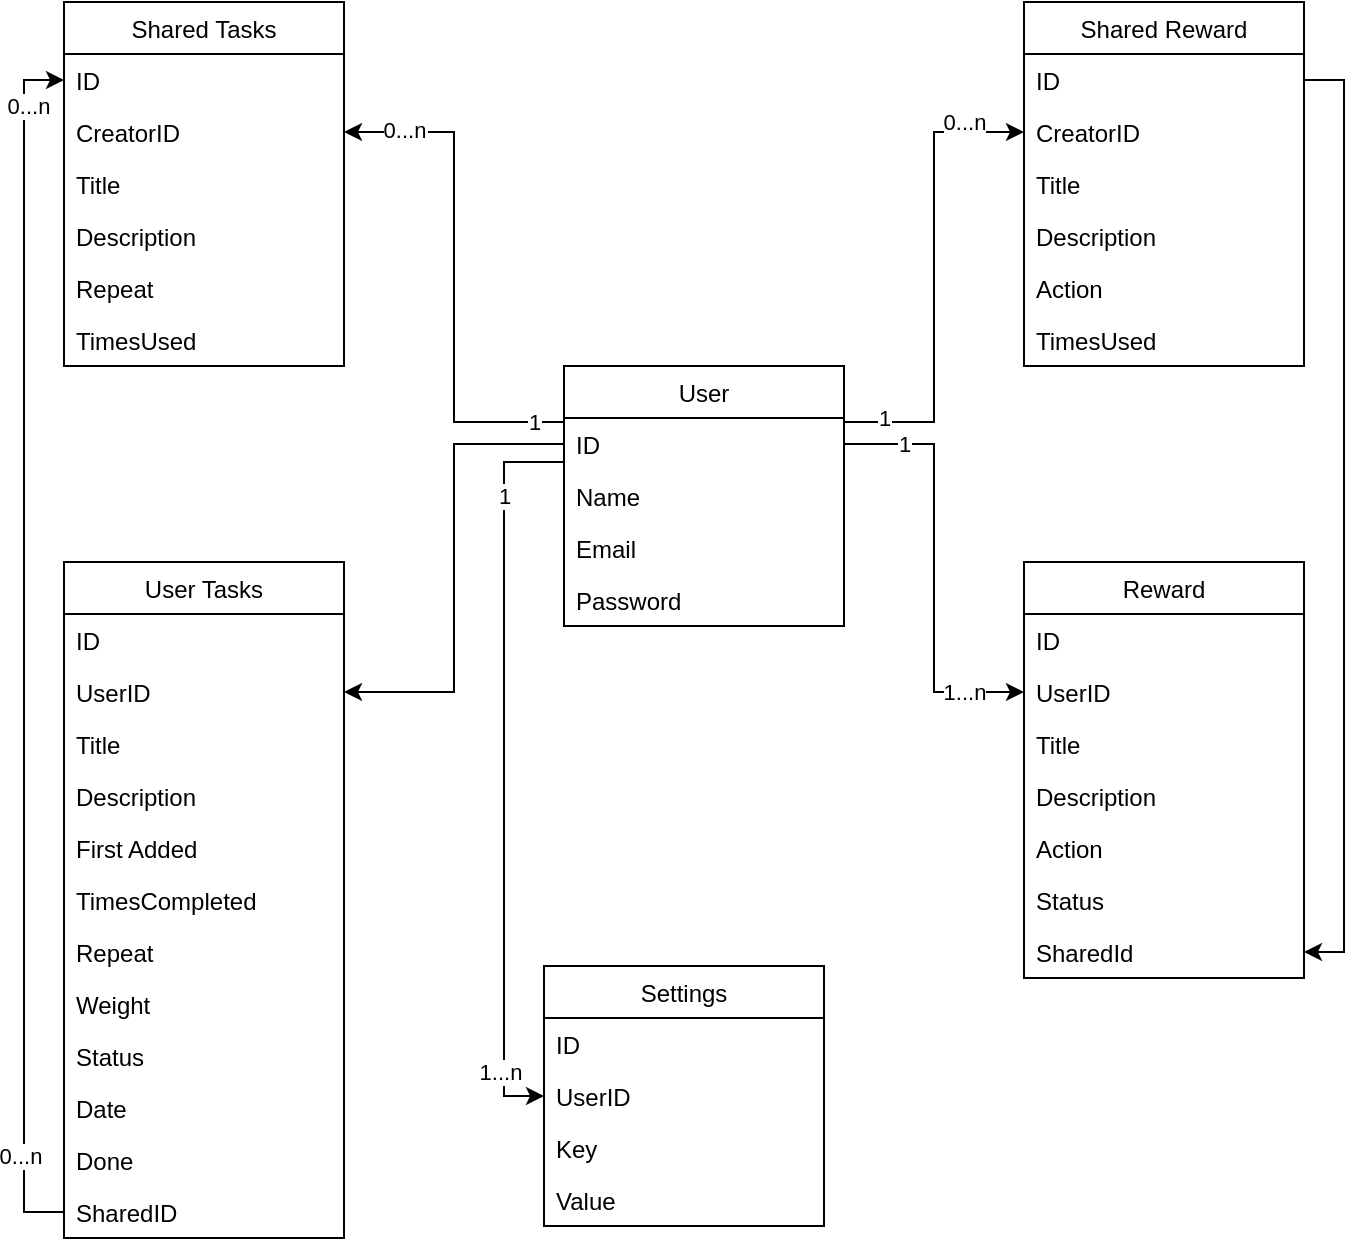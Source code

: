 <mxfile version="13.9.2" type="device"><diagram name="Page-1" id="c4acf3e9-155e-7222-9cf6-157b1a14988f"><mxGraphModel dx="1422" dy="800" grid="1" gridSize="10" guides="1" tooltips="1" connect="1" arrows="1" fold="1" page="1" pageScale="1" pageWidth="850" pageHeight="1100" background="#ffffff" math="0" shadow="0"><root><mxCell id="0"/><mxCell id="1" parent="0"/><mxCell id="ZdleU21V3aPXz8fz-QA2-10" value="User" style="swimlane;fontStyle=0;childLayout=stackLayout;horizontal=1;startSize=26;fillColor=none;horizontalStack=0;resizeParent=1;resizeParentMax=0;resizeLast=0;collapsible=1;marginBottom=0;" vertex="1" parent="1"><mxGeometry x="330" y="262" width="140" height="130" as="geometry"><mxRectangle x="360" y="240" width="60" height="26" as="alternateBounds"/></mxGeometry></mxCell><mxCell id="ZdleU21V3aPXz8fz-QA2-11" value="ID" style="text;strokeColor=none;fillColor=none;align=left;verticalAlign=top;spacingLeft=4;spacingRight=4;overflow=hidden;rotatable=0;points=[[0,0.5],[1,0.5]];portConstraint=eastwest;" vertex="1" parent="ZdleU21V3aPXz8fz-QA2-10"><mxGeometry y="26" width="140" height="26" as="geometry"/></mxCell><mxCell id="ZdleU21V3aPXz8fz-QA2-12" value="Name" style="text;strokeColor=none;fillColor=none;align=left;verticalAlign=top;spacingLeft=4;spacingRight=4;overflow=hidden;rotatable=0;points=[[0,0.5],[1,0.5]];portConstraint=eastwest;" vertex="1" parent="ZdleU21V3aPXz8fz-QA2-10"><mxGeometry y="52" width="140" height="26" as="geometry"/></mxCell><mxCell id="ZdleU21V3aPXz8fz-QA2-13" value="Email&#10;" style="text;strokeColor=none;fillColor=none;align=left;verticalAlign=top;spacingLeft=4;spacingRight=4;overflow=hidden;rotatable=0;points=[[0,0.5],[1,0.5]];portConstraint=eastwest;" vertex="1" parent="ZdleU21V3aPXz8fz-QA2-10"><mxGeometry y="78" width="140" height="26" as="geometry"/></mxCell><mxCell id="ZdleU21V3aPXz8fz-QA2-25" value="Password" style="text;strokeColor=none;fillColor=none;align=left;verticalAlign=top;spacingLeft=4;spacingRight=4;overflow=hidden;rotatable=0;points=[[0,0.5],[1,0.5]];portConstraint=eastwest;" vertex="1" parent="ZdleU21V3aPXz8fz-QA2-10"><mxGeometry y="104" width="140" height="26" as="geometry"/></mxCell><mxCell id="ZdleU21V3aPXz8fz-QA2-71" style="edgeStyle=orthogonalEdgeStyle;rounded=0;orthogonalLoop=1;jettySize=auto;html=1;exitX=1;exitY=0.5;exitDx=0;exitDy=0;" edge="1" parent="ZdleU21V3aPXz8fz-QA2-10" source="ZdleU21V3aPXz8fz-QA2-13" target="ZdleU21V3aPXz8fz-QA2-13"><mxGeometry relative="1" as="geometry"/></mxCell><mxCell id="ZdleU21V3aPXz8fz-QA2-27" value="User Tasks" style="swimlane;fontStyle=0;childLayout=stackLayout;horizontal=1;startSize=26;fillColor=none;horizontalStack=0;resizeParent=1;resizeParentMax=0;resizeLast=0;collapsible=1;marginBottom=0;" vertex="1" parent="1"><mxGeometry x="80" y="360" width="140" height="338" as="geometry"/></mxCell><mxCell id="ZdleU21V3aPXz8fz-QA2-28" value="ID" style="text;strokeColor=none;fillColor=none;align=left;verticalAlign=top;spacingLeft=4;spacingRight=4;overflow=hidden;rotatable=0;points=[[0,0.5],[1,0.5]];portConstraint=eastwest;" vertex="1" parent="ZdleU21V3aPXz8fz-QA2-27"><mxGeometry y="26" width="140" height="26" as="geometry"/></mxCell><mxCell id="ZdleU21V3aPXz8fz-QA2-29" value="UserID" style="text;strokeColor=none;fillColor=none;align=left;verticalAlign=top;spacingLeft=4;spacingRight=4;overflow=hidden;rotatable=0;points=[[0,0.5],[1,0.5]];portConstraint=eastwest;" vertex="1" parent="ZdleU21V3aPXz8fz-QA2-27"><mxGeometry y="52" width="140" height="26" as="geometry"/></mxCell><mxCell id="ZdleU21V3aPXz8fz-QA2-30" value="Title&#10;" style="text;strokeColor=none;fillColor=none;align=left;verticalAlign=top;spacingLeft=4;spacingRight=4;overflow=hidden;rotatable=0;points=[[0,0.5],[1,0.5]];portConstraint=eastwest;" vertex="1" parent="ZdleU21V3aPXz8fz-QA2-27"><mxGeometry y="78" width="140" height="26" as="geometry"/></mxCell><mxCell id="ZdleU21V3aPXz8fz-QA2-31" value="Description" style="text;strokeColor=none;fillColor=none;align=left;verticalAlign=top;spacingLeft=4;spacingRight=4;overflow=hidden;rotatable=0;points=[[0,0.5],[1,0.5]];portConstraint=eastwest;" vertex="1" parent="ZdleU21V3aPXz8fz-QA2-27"><mxGeometry y="104" width="140" height="26" as="geometry"/></mxCell><mxCell id="ZdleU21V3aPXz8fz-QA2-34" value="First Added" style="text;strokeColor=none;fillColor=none;align=left;verticalAlign=top;spacingLeft=4;spacingRight=4;overflow=hidden;rotatable=0;points=[[0,0.5],[1,0.5]];portConstraint=eastwest;" vertex="1" parent="ZdleU21V3aPXz8fz-QA2-27"><mxGeometry y="130" width="140" height="26" as="geometry"/></mxCell><mxCell id="ZdleU21V3aPXz8fz-QA2-35" value="TimesCompleted" style="text;strokeColor=none;fillColor=none;align=left;verticalAlign=top;spacingLeft=4;spacingRight=4;overflow=hidden;rotatable=0;points=[[0,0.5],[1,0.5]];portConstraint=eastwest;" vertex="1" parent="ZdleU21V3aPXz8fz-QA2-27"><mxGeometry y="156" width="140" height="26" as="geometry"/></mxCell><mxCell id="ZdleU21V3aPXz8fz-QA2-32" value="Repeat" style="text;strokeColor=none;fillColor=none;align=left;verticalAlign=top;spacingLeft=4;spacingRight=4;overflow=hidden;rotatable=0;points=[[0,0.5],[1,0.5]];portConstraint=eastwest;" vertex="1" parent="ZdleU21V3aPXz8fz-QA2-27"><mxGeometry y="182" width="140" height="26" as="geometry"/></mxCell><mxCell id="ZdleU21V3aPXz8fz-QA2-33" value="Weight" style="text;strokeColor=none;fillColor=none;align=left;verticalAlign=top;spacingLeft=4;spacingRight=4;overflow=hidden;rotatable=0;points=[[0,0.5],[1,0.5]];portConstraint=eastwest;" vertex="1" parent="ZdleU21V3aPXz8fz-QA2-27"><mxGeometry y="208" width="140" height="26" as="geometry"/></mxCell><mxCell id="ZdleU21V3aPXz8fz-QA2-36" value="Status" style="text;strokeColor=none;fillColor=none;align=left;verticalAlign=top;spacingLeft=4;spacingRight=4;overflow=hidden;rotatable=0;points=[[0,0.5],[1,0.5]];portConstraint=eastwest;" vertex="1" parent="ZdleU21V3aPXz8fz-QA2-27"><mxGeometry y="234" width="140" height="26" as="geometry"/></mxCell><mxCell id="ZdleU21V3aPXz8fz-QA2-98" value="Date" style="text;strokeColor=none;fillColor=none;align=left;verticalAlign=top;spacingLeft=4;spacingRight=4;overflow=hidden;rotatable=0;points=[[0,0.5],[1,0.5]];portConstraint=eastwest;" vertex="1" parent="ZdleU21V3aPXz8fz-QA2-27"><mxGeometry y="260" width="140" height="26" as="geometry"/></mxCell><mxCell id="ZdleU21V3aPXz8fz-QA2-97" value="Done" style="text;strokeColor=none;fillColor=none;align=left;verticalAlign=top;spacingLeft=4;spacingRight=4;overflow=hidden;rotatable=0;points=[[0,0.5],[1,0.5]];portConstraint=eastwest;" vertex="1" parent="ZdleU21V3aPXz8fz-QA2-27"><mxGeometry y="286" width="140" height="26" as="geometry"/></mxCell><mxCell id="ZdleU21V3aPXz8fz-QA2-44" value="SharedID" style="text;strokeColor=none;fillColor=none;align=left;verticalAlign=top;spacingLeft=4;spacingRight=4;overflow=hidden;rotatable=0;points=[[0,0.5],[1,0.5]];portConstraint=eastwest;" vertex="1" parent="ZdleU21V3aPXz8fz-QA2-27"><mxGeometry y="312" width="140" height="26" as="geometry"/></mxCell><mxCell id="ZdleU21V3aPXz8fz-QA2-40" value="Shared Tasks" style="swimlane;fontStyle=0;childLayout=stackLayout;horizontal=1;startSize=26;fillColor=none;horizontalStack=0;resizeParent=1;resizeParentMax=0;resizeLast=0;collapsible=1;marginBottom=0;" vertex="1" parent="1"><mxGeometry x="80" y="80" width="140" height="182" as="geometry"/></mxCell><mxCell id="ZdleU21V3aPXz8fz-QA2-41" value="ID" style="text;strokeColor=none;fillColor=none;align=left;verticalAlign=top;spacingLeft=4;spacingRight=4;overflow=hidden;rotatable=0;points=[[0,0.5],[1,0.5]];portConstraint=eastwest;" vertex="1" parent="ZdleU21V3aPXz8fz-QA2-40"><mxGeometry y="26" width="140" height="26" as="geometry"/></mxCell><mxCell id="ZdleU21V3aPXz8fz-QA2-62" value="CreatorID" style="text;strokeColor=none;fillColor=none;align=left;verticalAlign=top;spacingLeft=4;spacingRight=4;overflow=hidden;rotatable=0;points=[[0,0.5],[1,0.5]];portConstraint=eastwest;" vertex="1" parent="ZdleU21V3aPXz8fz-QA2-40"><mxGeometry y="52" width="140" height="26" as="geometry"/></mxCell><mxCell id="ZdleU21V3aPXz8fz-QA2-42" value="Title" style="text;strokeColor=none;fillColor=none;align=left;verticalAlign=top;spacingLeft=4;spacingRight=4;overflow=hidden;rotatable=0;points=[[0,0.5],[1,0.5]];portConstraint=eastwest;" vertex="1" parent="ZdleU21V3aPXz8fz-QA2-40"><mxGeometry y="78" width="140" height="26" as="geometry"/></mxCell><mxCell id="ZdleU21V3aPXz8fz-QA2-43" value="Description" style="text;strokeColor=none;fillColor=none;align=left;verticalAlign=top;spacingLeft=4;spacingRight=4;overflow=hidden;rotatable=0;points=[[0,0.5],[1,0.5]];portConstraint=eastwest;" vertex="1" parent="ZdleU21V3aPXz8fz-QA2-40"><mxGeometry y="104" width="140" height="26" as="geometry"/></mxCell><mxCell id="ZdleU21V3aPXz8fz-QA2-45" value="Repeat" style="text;strokeColor=none;fillColor=none;align=left;verticalAlign=top;spacingLeft=4;spacingRight=4;overflow=hidden;rotatable=0;points=[[0,0.5],[1,0.5]];portConstraint=eastwest;" vertex="1" parent="ZdleU21V3aPXz8fz-QA2-40"><mxGeometry y="130" width="140" height="26" as="geometry"/></mxCell><mxCell id="ZdleU21V3aPXz8fz-QA2-47" value="TimesUsed" style="text;strokeColor=none;fillColor=none;align=left;verticalAlign=top;spacingLeft=4;spacingRight=4;overflow=hidden;rotatable=0;points=[[0,0.5],[1,0.5]];portConstraint=eastwest;" vertex="1" parent="ZdleU21V3aPXz8fz-QA2-40"><mxGeometry y="156" width="140" height="26" as="geometry"/></mxCell><mxCell id="ZdleU21V3aPXz8fz-QA2-48" value="Shared Reward" style="swimlane;fontStyle=0;childLayout=stackLayout;horizontal=1;startSize=26;fillColor=none;horizontalStack=0;resizeParent=1;resizeParentMax=0;resizeLast=0;collapsible=1;marginBottom=0;" vertex="1" parent="1"><mxGeometry x="560" y="80" width="140" height="182" as="geometry"/></mxCell><mxCell id="ZdleU21V3aPXz8fz-QA2-49" value="ID" style="text;strokeColor=none;fillColor=none;align=left;verticalAlign=top;spacingLeft=4;spacingRight=4;overflow=hidden;rotatable=0;points=[[0,0.5],[1,0.5]];portConstraint=eastwest;" vertex="1" parent="ZdleU21V3aPXz8fz-QA2-48"><mxGeometry y="26" width="140" height="26" as="geometry"/></mxCell><mxCell id="ZdleU21V3aPXz8fz-QA2-63" value="CreatorID" style="text;strokeColor=none;fillColor=none;align=left;verticalAlign=top;spacingLeft=4;spacingRight=4;overflow=hidden;rotatable=0;points=[[0,0.5],[1,0.5]];portConstraint=eastwest;" vertex="1" parent="ZdleU21V3aPXz8fz-QA2-48"><mxGeometry y="52" width="140" height="26" as="geometry"/></mxCell><mxCell id="ZdleU21V3aPXz8fz-QA2-50" value="Title" style="text;strokeColor=none;fillColor=none;align=left;verticalAlign=top;spacingLeft=4;spacingRight=4;overflow=hidden;rotatable=0;points=[[0,0.5],[1,0.5]];portConstraint=eastwest;" vertex="1" parent="ZdleU21V3aPXz8fz-QA2-48"><mxGeometry y="78" width="140" height="26" as="geometry"/></mxCell><mxCell id="ZdleU21V3aPXz8fz-QA2-51" value="Description" style="text;strokeColor=none;fillColor=none;align=left;verticalAlign=top;spacingLeft=4;spacingRight=4;overflow=hidden;rotatable=0;points=[[0,0.5],[1,0.5]];portConstraint=eastwest;" vertex="1" parent="ZdleU21V3aPXz8fz-QA2-48"><mxGeometry y="104" width="140" height="26" as="geometry"/></mxCell><mxCell id="ZdleU21V3aPXz8fz-QA2-54" value="Action" style="text;strokeColor=none;fillColor=none;align=left;verticalAlign=top;spacingLeft=4;spacingRight=4;overflow=hidden;rotatable=0;points=[[0,0.5],[1,0.5]];portConstraint=eastwest;" vertex="1" parent="ZdleU21V3aPXz8fz-QA2-48"><mxGeometry y="130" width="140" height="26" as="geometry"/></mxCell><mxCell id="ZdleU21V3aPXz8fz-QA2-53" value="TimesUsed" style="text;strokeColor=none;fillColor=none;align=left;verticalAlign=top;spacingLeft=4;spacingRight=4;overflow=hidden;rotatable=0;points=[[0,0.5],[1,0.5]];portConstraint=eastwest;" vertex="1" parent="ZdleU21V3aPXz8fz-QA2-48"><mxGeometry y="156" width="140" height="26" as="geometry"/></mxCell><mxCell id="ZdleU21V3aPXz8fz-QA2-55" value="Reward" style="swimlane;fontStyle=0;childLayout=stackLayout;horizontal=1;startSize=26;fillColor=none;horizontalStack=0;resizeParent=1;resizeParentMax=0;resizeLast=0;collapsible=1;marginBottom=0;" vertex="1" parent="1"><mxGeometry x="560" y="360" width="140" height="208" as="geometry"/></mxCell><mxCell id="ZdleU21V3aPXz8fz-QA2-56" value="ID" style="text;strokeColor=none;fillColor=none;align=left;verticalAlign=top;spacingLeft=4;spacingRight=4;overflow=hidden;rotatable=0;points=[[0,0.5],[1,0.5]];portConstraint=eastwest;" vertex="1" parent="ZdleU21V3aPXz8fz-QA2-55"><mxGeometry y="26" width="140" height="26" as="geometry"/></mxCell><mxCell id="ZdleU21V3aPXz8fz-QA2-61" value="UserID" style="text;strokeColor=none;fillColor=none;align=left;verticalAlign=top;spacingLeft=4;spacingRight=4;overflow=hidden;rotatable=0;points=[[0,0.5],[1,0.5]];portConstraint=eastwest;" vertex="1" parent="ZdleU21V3aPXz8fz-QA2-55"><mxGeometry y="52" width="140" height="26" as="geometry"/></mxCell><mxCell id="ZdleU21V3aPXz8fz-QA2-57" value="Title" style="text;strokeColor=none;fillColor=none;align=left;verticalAlign=top;spacingLeft=4;spacingRight=4;overflow=hidden;rotatable=0;points=[[0,0.5],[1,0.5]];portConstraint=eastwest;" vertex="1" parent="ZdleU21V3aPXz8fz-QA2-55"><mxGeometry y="78" width="140" height="26" as="geometry"/></mxCell><mxCell id="ZdleU21V3aPXz8fz-QA2-58" value="Description" style="text;strokeColor=none;fillColor=none;align=left;verticalAlign=top;spacingLeft=4;spacingRight=4;overflow=hidden;rotatable=0;points=[[0,0.5],[1,0.5]];portConstraint=eastwest;" vertex="1" parent="ZdleU21V3aPXz8fz-QA2-55"><mxGeometry y="104" width="140" height="26" as="geometry"/></mxCell><mxCell id="ZdleU21V3aPXz8fz-QA2-59" value="Action" style="text;strokeColor=none;fillColor=none;align=left;verticalAlign=top;spacingLeft=4;spacingRight=4;overflow=hidden;rotatable=0;points=[[0,0.5],[1,0.5]];portConstraint=eastwest;" vertex="1" parent="ZdleU21V3aPXz8fz-QA2-55"><mxGeometry y="130" width="140" height="26" as="geometry"/></mxCell><mxCell id="ZdleU21V3aPXz8fz-QA2-125" value="Status" style="text;strokeColor=none;fillColor=none;align=left;verticalAlign=top;spacingLeft=4;spacingRight=4;overflow=hidden;rotatable=0;points=[[0,0.5],[1,0.5]];portConstraint=eastwest;" vertex="1" parent="ZdleU21V3aPXz8fz-QA2-55"><mxGeometry y="156" width="140" height="26" as="geometry"/></mxCell><mxCell id="ZdleU21V3aPXz8fz-QA2-94" value="SharedId" style="text;strokeColor=none;fillColor=none;align=left;verticalAlign=top;spacingLeft=4;spacingRight=4;overflow=hidden;rotatable=0;points=[[0,0.5],[1,0.5]];portConstraint=eastwest;" vertex="1" parent="ZdleU21V3aPXz8fz-QA2-55"><mxGeometry y="182" width="140" height="26" as="geometry"/></mxCell><mxCell id="ZdleU21V3aPXz8fz-QA2-74" style="edgeStyle=orthogonalEdgeStyle;rounded=0;orthogonalLoop=1;jettySize=auto;html=1;" edge="1" parent="1" source="ZdleU21V3aPXz8fz-QA2-11" target="ZdleU21V3aPXz8fz-QA2-62"><mxGeometry relative="1" as="geometry"><Array as="points"><mxPoint x="275" y="290"/><mxPoint x="275" y="145"/></Array></mxGeometry></mxCell><mxCell id="ZdleU21V3aPXz8fz-QA2-110" value="1" style="edgeLabel;html=1;align=center;verticalAlign=middle;resizable=0;points=[];" vertex="1" connectable="0" parent="ZdleU21V3aPXz8fz-QA2-74"><mxGeometry x="-0.882" relative="1" as="geometry"><mxPoint as="offset"/></mxGeometry></mxCell><mxCell id="ZdleU21V3aPXz8fz-QA2-111" value="n" style="edgeLabel;html=1;align=center;verticalAlign=middle;resizable=0;points=[];" vertex="1" connectable="0" parent="ZdleU21V3aPXz8fz-QA2-74"><mxGeometry x="0.702" relative="1" as="geometry"><mxPoint as="offset"/></mxGeometry></mxCell><mxCell id="ZdleU21V3aPXz8fz-QA2-112" value="0...n" style="edgeLabel;html=1;align=center;verticalAlign=middle;resizable=0;points=[];" vertex="1" connectable="0" parent="ZdleU21V3aPXz8fz-QA2-74"><mxGeometry x="0.647" y="-1" relative="1" as="geometry"><mxPoint x="-15" as="offset"/></mxGeometry></mxCell><mxCell id="ZdleU21V3aPXz8fz-QA2-75" style="edgeStyle=orthogonalEdgeStyle;rounded=0;orthogonalLoop=1;jettySize=auto;html=1;entryX=0;entryY=0.5;entryDx=0;entryDy=0;" edge="1" parent="1" source="ZdleU21V3aPXz8fz-QA2-11" target="ZdleU21V3aPXz8fz-QA2-63"><mxGeometry relative="1" as="geometry"><Array as="points"><mxPoint x="515" y="290"/><mxPoint x="515" y="145"/></Array></mxGeometry></mxCell><mxCell id="ZdleU21V3aPXz8fz-QA2-113" value="1" style="edgeLabel;html=1;align=center;verticalAlign=middle;resizable=0;points=[];" vertex="1" connectable="0" parent="ZdleU21V3aPXz8fz-QA2-75"><mxGeometry x="-0.711" y="-3" relative="1" as="geometry"><mxPoint x="-14" y="-5" as="offset"/></mxGeometry></mxCell><mxCell id="ZdleU21V3aPXz8fz-QA2-114" value="0...n" style="edgeLabel;html=1;align=center;verticalAlign=middle;resizable=0;points=[];" vertex="1" connectable="0" parent="ZdleU21V3aPXz8fz-QA2-75"><mxGeometry x="0.677" y="-3" relative="1" as="geometry"><mxPoint x="8" y="-8" as="offset"/></mxGeometry></mxCell><mxCell id="ZdleU21V3aPXz8fz-QA2-76" style="edgeStyle=orthogonalEdgeStyle;rounded=0;orthogonalLoop=1;jettySize=auto;html=1;entryX=0;entryY=0.5;entryDx=0;entryDy=0;" edge="1" parent="1" source="ZdleU21V3aPXz8fz-QA2-11" target="ZdleU21V3aPXz8fz-QA2-61"><mxGeometry relative="1" as="geometry"><Array as="points"><mxPoint x="515" y="301"/><mxPoint x="515" y="425"/></Array></mxGeometry></mxCell><mxCell id="ZdleU21V3aPXz8fz-QA2-123" value="1" style="edgeLabel;html=1;align=center;verticalAlign=middle;resizable=0;points=[];" vertex="1" connectable="0" parent="ZdleU21V3aPXz8fz-QA2-76"><mxGeometry x="-0.626" y="-2" relative="1" as="geometry"><mxPoint x="-10" y="-2" as="offset"/></mxGeometry></mxCell><mxCell id="ZdleU21V3aPXz8fz-QA2-124" value="1...n" style="edgeLabel;html=1;align=center;verticalAlign=middle;resizable=0;points=[];" vertex="1" connectable="0" parent="ZdleU21V3aPXz8fz-QA2-76"><mxGeometry x="0.878" relative="1" as="geometry"><mxPoint x="-17" as="offset"/></mxGeometry></mxCell><mxCell id="ZdleU21V3aPXz8fz-QA2-78" style="edgeStyle=orthogonalEdgeStyle;rounded=0;orthogonalLoop=1;jettySize=auto;html=1;entryX=1;entryY=0.5;entryDx=0;entryDy=0;" edge="1" parent="1" source="ZdleU21V3aPXz8fz-QA2-11" target="ZdleU21V3aPXz8fz-QA2-29"><mxGeometry relative="1" as="geometry"/></mxCell><mxCell id="ZdleU21V3aPXz8fz-QA2-93" style="edgeStyle=orthogonalEdgeStyle;rounded=0;orthogonalLoop=1;jettySize=auto;html=1;entryX=0;entryY=0.5;entryDx=0;entryDy=0;" edge="1" parent="1" source="ZdleU21V3aPXz8fz-QA2-44" target="ZdleU21V3aPXz8fz-QA2-41"><mxGeometry relative="1" as="geometry"/></mxCell><mxCell id="ZdleU21V3aPXz8fz-QA2-117" value="0...n" style="edgeLabel;html=1;align=center;verticalAlign=middle;resizable=0;points=[];" vertex="1" connectable="0" parent="ZdleU21V3aPXz8fz-QA2-93"><mxGeometry x="0.891" y="-2" relative="1" as="geometry"><mxPoint as="offset"/></mxGeometry></mxCell><mxCell id="ZdleU21V3aPXz8fz-QA2-118" value="0...n" style="edgeLabel;html=1;align=center;verticalAlign=middle;resizable=0;points=[];" vertex="1" connectable="0" parent="ZdleU21V3aPXz8fz-QA2-93"><mxGeometry x="-0.842" y="2" relative="1" as="geometry"><mxPoint as="offset"/></mxGeometry></mxCell><mxCell id="ZdleU21V3aPXz8fz-QA2-101" value="Settings" style="swimlane;fontStyle=0;childLayout=stackLayout;horizontal=1;startSize=26;fillColor=none;horizontalStack=0;resizeParent=1;resizeParentMax=0;resizeLast=0;collapsible=1;marginBottom=0;" vertex="1" parent="1"><mxGeometry x="320" y="562" width="140" height="130" as="geometry"/></mxCell><mxCell id="ZdleU21V3aPXz8fz-QA2-102" value="ID" style="text;strokeColor=none;fillColor=none;align=left;verticalAlign=top;spacingLeft=4;spacingRight=4;overflow=hidden;rotatable=0;points=[[0,0.5],[1,0.5]];portConstraint=eastwest;" vertex="1" parent="ZdleU21V3aPXz8fz-QA2-101"><mxGeometry y="26" width="140" height="26" as="geometry"/></mxCell><mxCell id="ZdleU21V3aPXz8fz-QA2-103" value="UserID" style="text;strokeColor=none;fillColor=none;align=left;verticalAlign=top;spacingLeft=4;spacingRight=4;overflow=hidden;rotatable=0;points=[[0,0.5],[1,0.5]];portConstraint=eastwest;" vertex="1" parent="ZdleU21V3aPXz8fz-QA2-101"><mxGeometry y="52" width="140" height="26" as="geometry"/></mxCell><mxCell id="ZdleU21V3aPXz8fz-QA2-104" value="Key" style="text;strokeColor=none;fillColor=none;align=left;verticalAlign=top;spacingLeft=4;spacingRight=4;overflow=hidden;rotatable=0;points=[[0,0.5],[1,0.5]];portConstraint=eastwest;" vertex="1" parent="ZdleU21V3aPXz8fz-QA2-101"><mxGeometry y="78" width="140" height="26" as="geometry"/></mxCell><mxCell id="ZdleU21V3aPXz8fz-QA2-105" value="Value" style="text;strokeColor=none;fillColor=none;align=left;verticalAlign=top;spacingLeft=4;spacingRight=4;overflow=hidden;rotatable=0;points=[[0,0.5],[1,0.5]];portConstraint=eastwest;" vertex="1" parent="ZdleU21V3aPXz8fz-QA2-101"><mxGeometry y="104" width="140" height="26" as="geometry"/></mxCell><mxCell id="ZdleU21V3aPXz8fz-QA2-109" style="edgeStyle=orthogonalEdgeStyle;rounded=0;orthogonalLoop=1;jettySize=auto;html=1;entryX=0;entryY=0.5;entryDx=0;entryDy=0;" edge="1" parent="1" source="ZdleU21V3aPXz8fz-QA2-11" target="ZdleU21V3aPXz8fz-QA2-103"><mxGeometry relative="1" as="geometry"><Array as="points"><mxPoint x="300" y="310"/><mxPoint x="300" y="627"/></Array></mxGeometry></mxCell><mxCell id="ZdleU21V3aPXz8fz-QA2-121" value="1" style="edgeLabel;html=1;align=center;verticalAlign=middle;resizable=0;points=[];" vertex="1" connectable="0" parent="ZdleU21V3aPXz8fz-QA2-109"><mxGeometry x="-0.853" y="17" relative="1" as="geometry"><mxPoint x="-3" as="offset"/></mxGeometry></mxCell><mxCell id="ZdleU21V3aPXz8fz-QA2-122" value="1...n" style="edgeLabel;html=1;align=center;verticalAlign=middle;resizable=0;points=[];" vertex="1" connectable="0" parent="ZdleU21V3aPXz8fz-QA2-109"><mxGeometry x="0.826" y="-2" relative="1" as="geometry"><mxPoint as="offset"/></mxGeometry></mxCell><mxCell id="ZdleU21V3aPXz8fz-QA2-126" style="edgeStyle=orthogonalEdgeStyle;rounded=0;orthogonalLoop=1;jettySize=auto;html=1;entryX=1;entryY=0.5;entryDx=0;entryDy=0;" edge="1" parent="1" source="ZdleU21V3aPXz8fz-QA2-49" target="ZdleU21V3aPXz8fz-QA2-94"><mxGeometry relative="1" as="geometry"><Array as="points"><mxPoint x="720" y="119"/><mxPoint x="720" y="555"/></Array></mxGeometry></mxCell></root></mxGraphModel></diagram></mxfile>